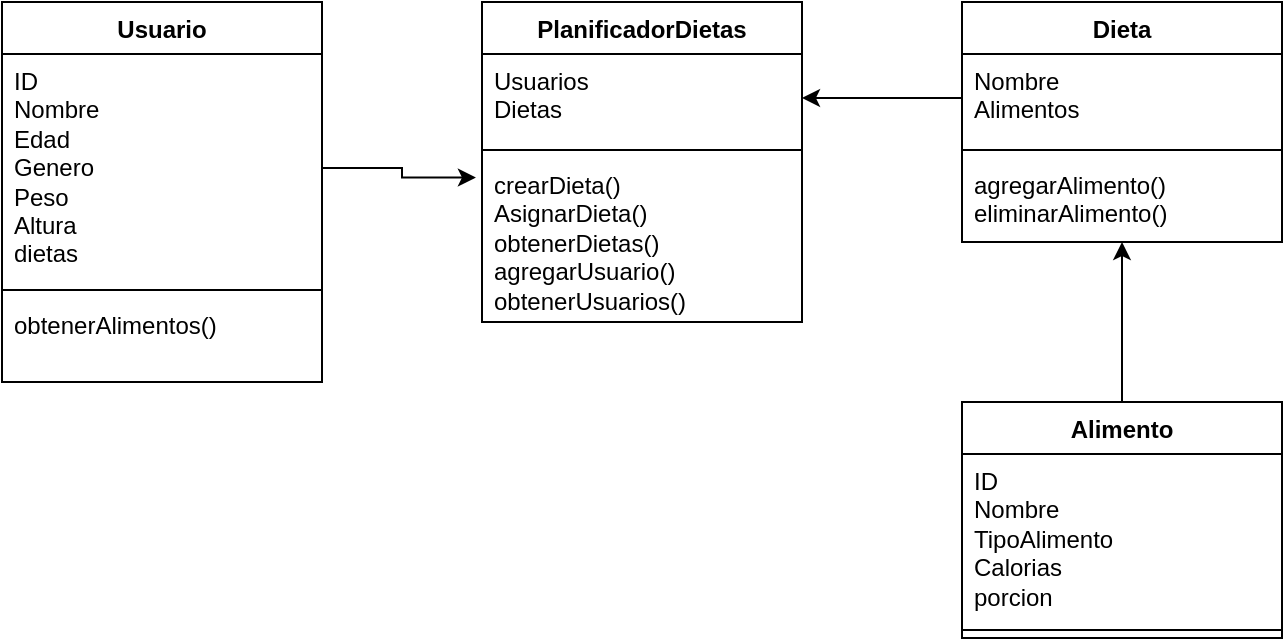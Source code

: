 <mxfile version="24.6.4" type="device">
  <diagram name="Página-1" id="yDF35XsyZQFlC5zcMmwx">
    <mxGraphModel dx="864" dy="516" grid="1" gridSize="10" guides="1" tooltips="1" connect="1" arrows="1" fold="1" page="1" pageScale="1" pageWidth="827" pageHeight="1169" math="0" shadow="0">
      <root>
        <mxCell id="0" />
        <mxCell id="1" parent="0" />
        <mxCell id="-Wf9Y3hd4rYZPQG8L9OT-5" value="Usuario" style="swimlane;fontStyle=1;align=center;verticalAlign=top;childLayout=stackLayout;horizontal=1;startSize=26;horizontalStack=0;resizeParent=1;resizeParentMax=0;resizeLast=0;collapsible=1;marginBottom=0;whiteSpace=wrap;html=1;" vertex="1" parent="1">
          <mxGeometry x="120" y="80" width="160" height="190" as="geometry" />
        </mxCell>
        <mxCell id="-Wf9Y3hd4rYZPQG8L9OT-6" value="ID&lt;div&gt;Nombre&lt;/div&gt;&lt;div&gt;Edad&lt;/div&gt;&lt;div&gt;Genero&lt;/div&gt;&lt;div&gt;Peso&lt;/div&gt;&lt;div&gt;Altura&lt;/div&gt;&lt;div&gt;dietas&lt;/div&gt;" style="text;strokeColor=none;fillColor=none;align=left;verticalAlign=top;spacingLeft=4;spacingRight=4;overflow=hidden;rotatable=0;points=[[0,0.5],[1,0.5]];portConstraint=eastwest;whiteSpace=wrap;html=1;" vertex="1" parent="-Wf9Y3hd4rYZPQG8L9OT-5">
          <mxGeometry y="26" width="160" height="114" as="geometry" />
        </mxCell>
        <mxCell id="-Wf9Y3hd4rYZPQG8L9OT-7" value="" style="line;strokeWidth=1;fillColor=none;align=left;verticalAlign=middle;spacingTop=-1;spacingLeft=3;spacingRight=3;rotatable=0;labelPosition=right;points=[];portConstraint=eastwest;strokeColor=inherit;" vertex="1" parent="-Wf9Y3hd4rYZPQG8L9OT-5">
          <mxGeometry y="140" width="160" height="8" as="geometry" />
        </mxCell>
        <mxCell id="-Wf9Y3hd4rYZPQG8L9OT-8" value="obtenerAlimentos()" style="text;strokeColor=none;fillColor=none;align=left;verticalAlign=top;spacingLeft=4;spacingRight=4;overflow=hidden;rotatable=0;points=[[0,0.5],[1,0.5]];portConstraint=eastwest;whiteSpace=wrap;html=1;" vertex="1" parent="-Wf9Y3hd4rYZPQG8L9OT-5">
          <mxGeometry y="148" width="160" height="42" as="geometry" />
        </mxCell>
        <mxCell id="-Wf9Y3hd4rYZPQG8L9OT-9" value="Dieta" style="swimlane;fontStyle=1;align=center;verticalAlign=top;childLayout=stackLayout;horizontal=1;startSize=26;horizontalStack=0;resizeParent=1;resizeParentMax=0;resizeLast=0;collapsible=1;marginBottom=0;whiteSpace=wrap;html=1;" vertex="1" parent="1">
          <mxGeometry x="600" y="80" width="160" height="120" as="geometry" />
        </mxCell>
        <mxCell id="-Wf9Y3hd4rYZPQG8L9OT-10" value="Nombre&lt;div&gt;Alimentos&lt;/div&gt;" style="text;strokeColor=none;fillColor=none;align=left;verticalAlign=top;spacingLeft=4;spacingRight=4;overflow=hidden;rotatable=0;points=[[0,0.5],[1,0.5]];portConstraint=eastwest;whiteSpace=wrap;html=1;" vertex="1" parent="-Wf9Y3hd4rYZPQG8L9OT-9">
          <mxGeometry y="26" width="160" height="44" as="geometry" />
        </mxCell>
        <mxCell id="-Wf9Y3hd4rYZPQG8L9OT-11" value="" style="line;strokeWidth=1;fillColor=none;align=left;verticalAlign=middle;spacingTop=-1;spacingLeft=3;spacingRight=3;rotatable=0;labelPosition=right;points=[];portConstraint=eastwest;strokeColor=inherit;" vertex="1" parent="-Wf9Y3hd4rYZPQG8L9OT-9">
          <mxGeometry y="70" width="160" height="8" as="geometry" />
        </mxCell>
        <mxCell id="-Wf9Y3hd4rYZPQG8L9OT-12" value="agregarAlimento()&lt;div&gt;eliminarAlimento()&lt;/div&gt;" style="text;strokeColor=none;fillColor=none;align=left;verticalAlign=top;spacingLeft=4;spacingRight=4;overflow=hidden;rotatable=0;points=[[0,0.5],[1,0.5]];portConstraint=eastwest;whiteSpace=wrap;html=1;" vertex="1" parent="-Wf9Y3hd4rYZPQG8L9OT-9">
          <mxGeometry y="78" width="160" height="42" as="geometry" />
        </mxCell>
        <mxCell id="-Wf9Y3hd4rYZPQG8L9OT-13" style="edgeStyle=orthogonalEdgeStyle;rounded=0;orthogonalLoop=1;jettySize=auto;html=1;entryX=0.5;entryY=1;entryDx=0;entryDy=0;entryPerimeter=0;" edge="1" parent="1" source="-Wf9Y3hd4rYZPQG8L9OT-14" target="-Wf9Y3hd4rYZPQG8L9OT-12">
          <mxGeometry relative="1" as="geometry">
            <mxPoint x="680" y="210" as="targetPoint" />
          </mxGeometry>
        </mxCell>
        <mxCell id="-Wf9Y3hd4rYZPQG8L9OT-14" value="Alimento" style="swimlane;fontStyle=1;align=center;verticalAlign=top;childLayout=stackLayout;horizontal=1;startSize=26;horizontalStack=0;resizeParent=1;resizeParentMax=0;resizeLast=0;collapsible=1;marginBottom=0;whiteSpace=wrap;html=1;" vertex="1" parent="1">
          <mxGeometry x="600" y="280" width="160" height="118" as="geometry" />
        </mxCell>
        <mxCell id="-Wf9Y3hd4rYZPQG8L9OT-15" value="ID&lt;div&gt;Nombre&lt;/div&gt;&lt;div&gt;TipoAlimento&lt;/div&gt;&lt;div&gt;Calorias&lt;/div&gt;&lt;div&gt;porcion&lt;/div&gt;" style="text;strokeColor=none;fillColor=none;align=left;verticalAlign=top;spacingLeft=4;spacingRight=4;overflow=hidden;rotatable=0;points=[[0,0.5],[1,0.5]];portConstraint=eastwest;whiteSpace=wrap;html=1;" vertex="1" parent="-Wf9Y3hd4rYZPQG8L9OT-14">
          <mxGeometry y="26" width="160" height="84" as="geometry" />
        </mxCell>
        <mxCell id="-Wf9Y3hd4rYZPQG8L9OT-16" value="" style="line;strokeWidth=1;fillColor=none;align=left;verticalAlign=middle;spacingTop=-1;spacingLeft=3;spacingRight=3;rotatable=0;labelPosition=right;points=[];portConstraint=eastwest;strokeColor=inherit;" vertex="1" parent="-Wf9Y3hd4rYZPQG8L9OT-14">
          <mxGeometry y="110" width="160" height="8" as="geometry" />
        </mxCell>
        <mxCell id="-Wf9Y3hd4rYZPQG8L9OT-17" value="PlanificadorDietas" style="swimlane;fontStyle=1;align=center;verticalAlign=top;childLayout=stackLayout;horizontal=1;startSize=26;horizontalStack=0;resizeParent=1;resizeParentMax=0;resizeLast=0;collapsible=1;marginBottom=0;whiteSpace=wrap;html=1;" vertex="1" parent="1">
          <mxGeometry x="360" y="80" width="160" height="160" as="geometry" />
        </mxCell>
        <mxCell id="-Wf9Y3hd4rYZPQG8L9OT-18" value="Usuarios&lt;div&gt;Dietas&lt;/div&gt;" style="text;strokeColor=none;fillColor=none;align=left;verticalAlign=top;spacingLeft=4;spacingRight=4;overflow=hidden;rotatable=0;points=[[0,0.5],[1,0.5]];portConstraint=eastwest;whiteSpace=wrap;html=1;" vertex="1" parent="-Wf9Y3hd4rYZPQG8L9OT-17">
          <mxGeometry y="26" width="160" height="44" as="geometry" />
        </mxCell>
        <mxCell id="-Wf9Y3hd4rYZPQG8L9OT-19" value="" style="line;strokeWidth=1;fillColor=none;align=left;verticalAlign=middle;spacingTop=-1;spacingLeft=3;spacingRight=3;rotatable=0;labelPosition=right;points=[];portConstraint=eastwest;strokeColor=inherit;" vertex="1" parent="-Wf9Y3hd4rYZPQG8L9OT-17">
          <mxGeometry y="70" width="160" height="8" as="geometry" />
        </mxCell>
        <mxCell id="-Wf9Y3hd4rYZPQG8L9OT-20" value="crearDieta()&lt;div&gt;AsignarDieta()&lt;/div&gt;&lt;div&gt;obtenerDietas()&lt;/div&gt;&lt;div&gt;agregarUsuario()&lt;/div&gt;&lt;div&gt;obtenerUsuarios()&lt;/div&gt;" style="text;strokeColor=none;fillColor=none;align=left;verticalAlign=top;spacingLeft=4;spacingRight=4;overflow=hidden;rotatable=0;points=[[0,0.5],[1,0.5]];portConstraint=eastwest;whiteSpace=wrap;html=1;" vertex="1" parent="-Wf9Y3hd4rYZPQG8L9OT-17">
          <mxGeometry y="78" width="160" height="82" as="geometry" />
        </mxCell>
        <mxCell id="-Wf9Y3hd4rYZPQG8L9OT-21" style="edgeStyle=orthogonalEdgeStyle;rounded=0;orthogonalLoop=1;jettySize=auto;html=1;entryX=1;entryY=0.5;entryDx=0;entryDy=0;" edge="1" parent="1" source="-Wf9Y3hd4rYZPQG8L9OT-10" target="-Wf9Y3hd4rYZPQG8L9OT-18">
          <mxGeometry relative="1" as="geometry" />
        </mxCell>
        <mxCell id="-Wf9Y3hd4rYZPQG8L9OT-22" style="edgeStyle=orthogonalEdgeStyle;rounded=0;orthogonalLoop=1;jettySize=auto;html=1;entryX=-0.019;entryY=0.119;entryDx=0;entryDy=0;entryPerimeter=0;" edge="1" parent="1" source="-Wf9Y3hd4rYZPQG8L9OT-6" target="-Wf9Y3hd4rYZPQG8L9OT-20">
          <mxGeometry relative="1" as="geometry" />
        </mxCell>
      </root>
    </mxGraphModel>
  </diagram>
</mxfile>
